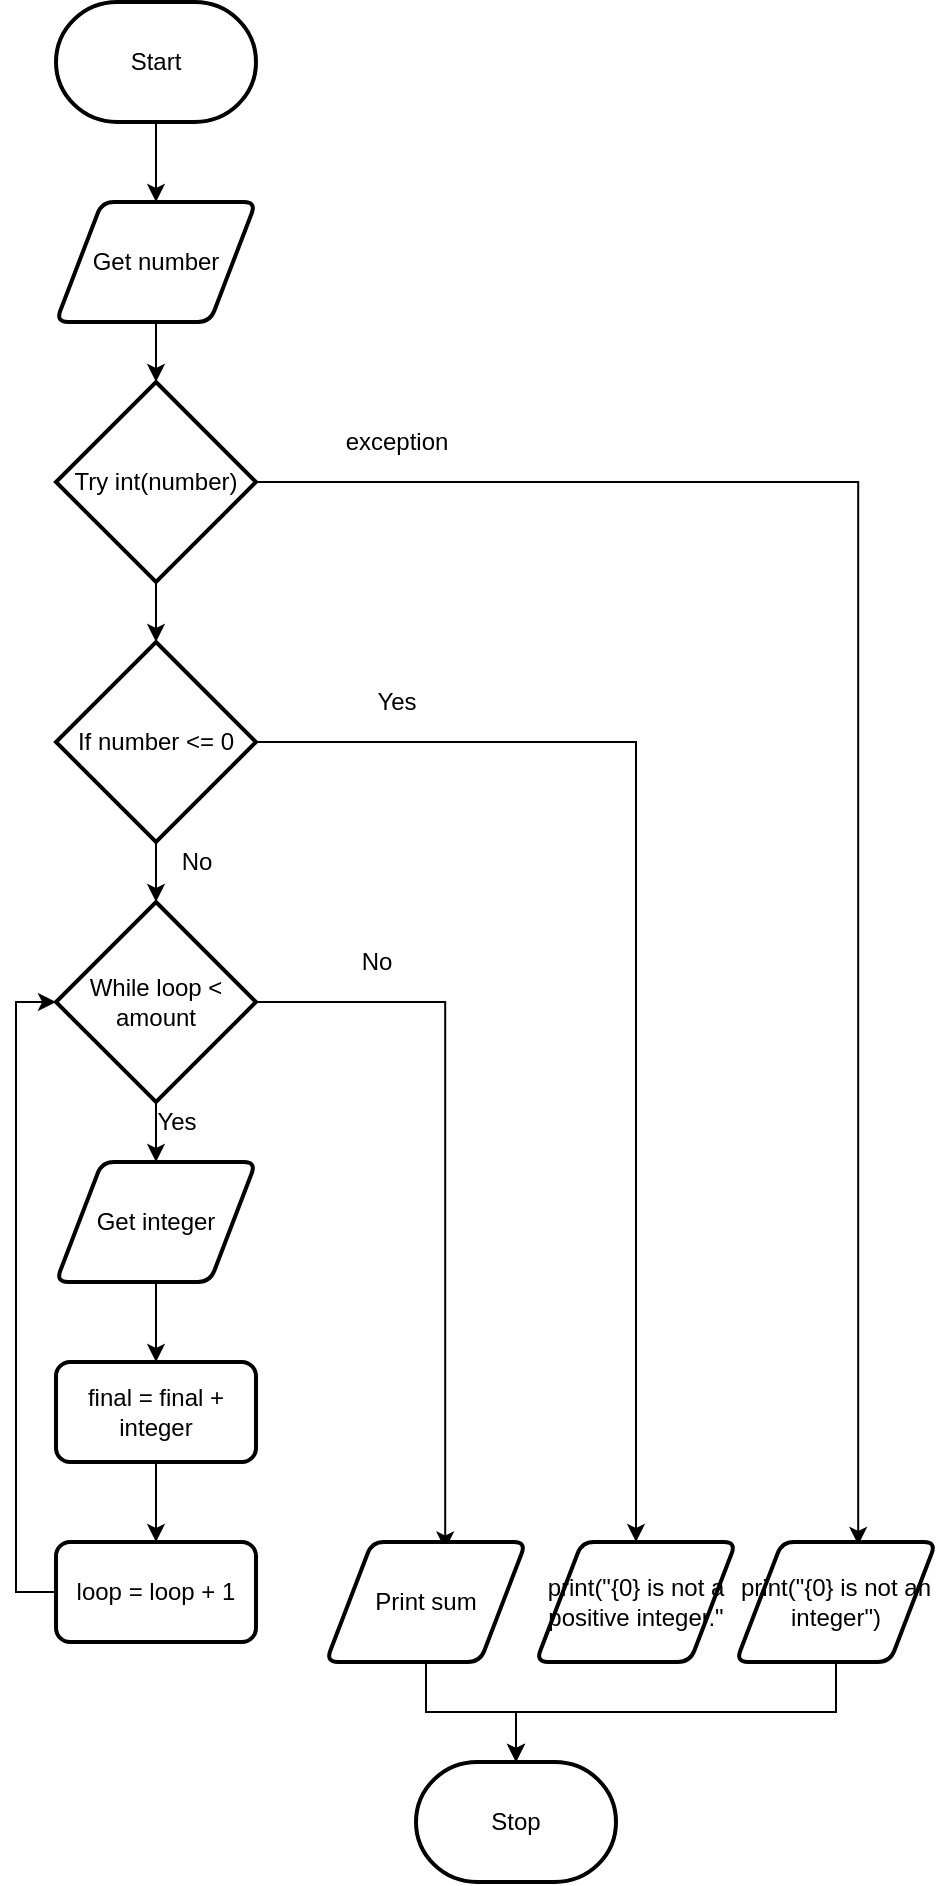 <mxfile version="14.6.13" type="github">
  <diagram id="rT5-BQHX5ByaVIbyvw0x" name="Page-1">
    <mxGraphModel dx="582" dy="383" grid="1" gridSize="10" guides="1" tooltips="1" connect="1" arrows="1" fold="1" page="1" pageScale="1" pageWidth="850" pageHeight="1100" math="0" shadow="0">
      <root>
        <mxCell id="0" />
        <mxCell id="1" parent="0" />
        <mxCell id="V5fMFOsE_IuSaXsJeJAo-2" style="edgeStyle=orthogonalEdgeStyle;rounded=0;orthogonalLoop=1;jettySize=auto;html=1;exitX=0.5;exitY=1;exitDx=0;exitDy=0;exitPerimeter=0;entryX=0.5;entryY=0;entryDx=0;entryDy=0;" edge="1" parent="1" source="D4Q1Ec_3cPqec6CAWiIQ-1" target="D4Q1Ec_3cPqec6CAWiIQ-4">
          <mxGeometry relative="1" as="geometry" />
        </mxCell>
        <mxCell id="D4Q1Ec_3cPqec6CAWiIQ-1" value="Start" style="strokeWidth=2;html=1;shape=mxgraph.flowchart.terminator;whiteSpace=wrap;" parent="1" vertex="1">
          <mxGeometry x="250" y="270" width="100" height="60" as="geometry" />
        </mxCell>
        <mxCell id="D4Q1Ec_3cPqec6CAWiIQ-18" style="edgeStyle=orthogonalEdgeStyle;rounded=0;orthogonalLoop=1;jettySize=auto;html=1;exitX=0.5;exitY=1;exitDx=0;exitDy=0;entryX=0.5;entryY=0;entryDx=0;entryDy=0;entryPerimeter=0;" parent="1" source="D4Q1Ec_3cPqec6CAWiIQ-4" target="D4Q1Ec_3cPqec6CAWiIQ-5" edge="1">
          <mxGeometry relative="1" as="geometry" />
        </mxCell>
        <mxCell id="D4Q1Ec_3cPqec6CAWiIQ-4" value="Get number" style="shape=parallelogram;html=1;strokeWidth=2;perimeter=parallelogramPerimeter;whiteSpace=wrap;rounded=1;arcSize=12;size=0.23;" parent="1" vertex="1">
          <mxGeometry x="250" y="370" width="100" height="60" as="geometry" />
        </mxCell>
        <mxCell id="D4Q1Ec_3cPqec6CAWiIQ-15" style="edgeStyle=orthogonalEdgeStyle;rounded=0;orthogonalLoop=1;jettySize=auto;html=1;exitX=1;exitY=0.5;exitDx=0;exitDy=0;exitPerimeter=0;entryX=0.611;entryY=0.024;entryDx=0;entryDy=0;entryPerimeter=0;" parent="1" source="D4Q1Ec_3cPqec6CAWiIQ-5" target="D4Q1Ec_3cPqec6CAWiIQ-11" edge="1">
          <mxGeometry relative="1" as="geometry" />
        </mxCell>
        <mxCell id="V5fMFOsE_IuSaXsJeJAo-4" style="edgeStyle=orthogonalEdgeStyle;rounded=0;orthogonalLoop=1;jettySize=auto;html=1;exitX=0.5;exitY=1;exitDx=0;exitDy=0;exitPerimeter=0;entryX=0.5;entryY=0;entryDx=0;entryDy=0;entryPerimeter=0;" edge="1" parent="1" source="D4Q1Ec_3cPqec6CAWiIQ-5" target="V5fMFOsE_IuSaXsJeJAo-3">
          <mxGeometry relative="1" as="geometry" />
        </mxCell>
        <mxCell id="D4Q1Ec_3cPqec6CAWiIQ-5" value="Try int(number)" style="strokeWidth=2;html=1;shape=mxgraph.flowchart.decision;whiteSpace=wrap;" parent="1" vertex="1">
          <mxGeometry x="250" y="460" width="100" height="100" as="geometry" />
        </mxCell>
        <mxCell id="D4Q1Ec_3cPqec6CAWiIQ-10" value="Stop" style="strokeWidth=2;html=1;shape=mxgraph.flowchart.terminator;whiteSpace=wrap;" parent="1" vertex="1">
          <mxGeometry x="430" y="1150" width="100" height="60" as="geometry" />
        </mxCell>
        <mxCell id="D4Q1Ec_3cPqec6CAWiIQ-19" style="edgeStyle=orthogonalEdgeStyle;rounded=0;orthogonalLoop=1;jettySize=auto;html=1;exitX=0.5;exitY=1;exitDx=0;exitDy=0;entryX=0.5;entryY=0;entryDx=0;entryDy=0;entryPerimeter=0;" parent="1" source="D4Q1Ec_3cPqec6CAWiIQ-11" target="D4Q1Ec_3cPqec6CAWiIQ-10" edge="1">
          <mxGeometry relative="1" as="geometry" />
        </mxCell>
        <mxCell id="D4Q1Ec_3cPqec6CAWiIQ-11" value="print(&quot;{0} is not an integer&quot;)" style="shape=parallelogram;html=1;strokeWidth=2;perimeter=parallelogramPerimeter;whiteSpace=wrap;rounded=1;arcSize=12;size=0.23;" parent="1" vertex="1">
          <mxGeometry x="590" y="1040" width="100" height="60" as="geometry" />
        </mxCell>
        <mxCell id="Pe_4EaG6ROnoICxzkDIn-1" value="exception" style="text;html=1;align=center;verticalAlign=middle;resizable=0;points=[];autosize=1;strokeColor=none;" parent="1" vertex="1">
          <mxGeometry x="385" y="480" width="70" height="20" as="geometry" />
        </mxCell>
        <mxCell id="V5fMFOsE_IuSaXsJeJAo-10" style="edgeStyle=orthogonalEdgeStyle;rounded=0;orthogonalLoop=1;jettySize=auto;html=1;exitX=0.5;exitY=1;exitDx=0;exitDy=0;exitPerimeter=0;entryX=0.5;entryY=0;entryDx=0;entryDy=0;entryPerimeter=0;" edge="1" parent="1" source="V5fMFOsE_IuSaXsJeJAo-3" target="V5fMFOsE_IuSaXsJeJAo-5">
          <mxGeometry relative="1" as="geometry" />
        </mxCell>
        <mxCell id="V5fMFOsE_IuSaXsJeJAo-18" style="edgeStyle=orthogonalEdgeStyle;rounded=0;orthogonalLoop=1;jettySize=auto;html=1;exitX=1;exitY=0.5;exitDx=0;exitDy=0;exitPerimeter=0;entryX=0.5;entryY=0;entryDx=0;entryDy=0;" edge="1" parent="1" source="V5fMFOsE_IuSaXsJeJAo-3" target="V5fMFOsE_IuSaXsJeJAo-17">
          <mxGeometry relative="1" as="geometry" />
        </mxCell>
        <mxCell id="V5fMFOsE_IuSaXsJeJAo-3" value="If number &amp;lt;= 0" style="strokeWidth=2;html=1;shape=mxgraph.flowchart.decision;whiteSpace=wrap;" vertex="1" parent="1">
          <mxGeometry x="250" y="590" width="100" height="100" as="geometry" />
        </mxCell>
        <mxCell id="V5fMFOsE_IuSaXsJeJAo-11" style="edgeStyle=orthogonalEdgeStyle;rounded=0;orthogonalLoop=1;jettySize=auto;html=1;exitX=0.5;exitY=1;exitDx=0;exitDy=0;exitPerimeter=0;entryX=0.5;entryY=0;entryDx=0;entryDy=0;" edge="1" parent="1" source="V5fMFOsE_IuSaXsJeJAo-5" target="V5fMFOsE_IuSaXsJeJAo-6">
          <mxGeometry relative="1" as="geometry" />
        </mxCell>
        <mxCell id="V5fMFOsE_IuSaXsJeJAo-15" style="edgeStyle=orthogonalEdgeStyle;rounded=0;orthogonalLoop=1;jettySize=auto;html=1;exitX=1;exitY=0.5;exitDx=0;exitDy=0;exitPerimeter=0;entryX=0.596;entryY=0.062;entryDx=0;entryDy=0;entryPerimeter=0;" edge="1" parent="1" source="V5fMFOsE_IuSaXsJeJAo-5" target="V5fMFOsE_IuSaXsJeJAo-9">
          <mxGeometry relative="1" as="geometry" />
        </mxCell>
        <mxCell id="V5fMFOsE_IuSaXsJeJAo-5" value="While loop &amp;lt; amount" style="strokeWidth=2;html=1;shape=mxgraph.flowchart.decision;whiteSpace=wrap;" vertex="1" parent="1">
          <mxGeometry x="250" y="720" width="100" height="100" as="geometry" />
        </mxCell>
        <mxCell id="V5fMFOsE_IuSaXsJeJAo-12" style="edgeStyle=orthogonalEdgeStyle;rounded=0;orthogonalLoop=1;jettySize=auto;html=1;exitX=0.5;exitY=1;exitDx=0;exitDy=0;entryX=0.5;entryY=0;entryDx=0;entryDy=0;" edge="1" parent="1" source="V5fMFOsE_IuSaXsJeJAo-6" target="V5fMFOsE_IuSaXsJeJAo-7">
          <mxGeometry relative="1" as="geometry" />
        </mxCell>
        <mxCell id="V5fMFOsE_IuSaXsJeJAo-6" value="Get integer" style="shape=parallelogram;html=1;strokeWidth=2;perimeter=parallelogramPerimeter;whiteSpace=wrap;rounded=1;arcSize=12;size=0.23;" vertex="1" parent="1">
          <mxGeometry x="250" y="850" width="100" height="60" as="geometry" />
        </mxCell>
        <mxCell id="V5fMFOsE_IuSaXsJeJAo-13" style="edgeStyle=orthogonalEdgeStyle;rounded=0;orthogonalLoop=1;jettySize=auto;html=1;exitX=0.5;exitY=1;exitDx=0;exitDy=0;entryX=0.5;entryY=0;entryDx=0;entryDy=0;" edge="1" parent="1" source="V5fMFOsE_IuSaXsJeJAo-7" target="V5fMFOsE_IuSaXsJeJAo-8">
          <mxGeometry relative="1" as="geometry" />
        </mxCell>
        <mxCell id="V5fMFOsE_IuSaXsJeJAo-7" value="final = final + integer" style="rounded=1;whiteSpace=wrap;html=1;absoluteArcSize=1;arcSize=14;strokeWidth=2;" vertex="1" parent="1">
          <mxGeometry x="250" y="950" width="100" height="50" as="geometry" />
        </mxCell>
        <mxCell id="V5fMFOsE_IuSaXsJeJAo-14" style="edgeStyle=orthogonalEdgeStyle;rounded=0;orthogonalLoop=1;jettySize=auto;html=1;exitX=0;exitY=0.5;exitDx=0;exitDy=0;entryX=0;entryY=0.5;entryDx=0;entryDy=0;entryPerimeter=0;" edge="1" parent="1" source="V5fMFOsE_IuSaXsJeJAo-8" target="V5fMFOsE_IuSaXsJeJAo-5">
          <mxGeometry relative="1" as="geometry" />
        </mxCell>
        <mxCell id="V5fMFOsE_IuSaXsJeJAo-8" value="loop = loop + 1" style="rounded=1;whiteSpace=wrap;html=1;absoluteArcSize=1;arcSize=14;strokeWidth=2;" vertex="1" parent="1">
          <mxGeometry x="250" y="1040" width="100" height="50" as="geometry" />
        </mxCell>
        <mxCell id="V5fMFOsE_IuSaXsJeJAo-16" style="edgeStyle=orthogonalEdgeStyle;rounded=0;orthogonalLoop=1;jettySize=auto;html=1;exitX=0.5;exitY=1;exitDx=0;exitDy=0;entryX=0.5;entryY=0;entryDx=0;entryDy=0;entryPerimeter=0;" edge="1" parent="1" source="V5fMFOsE_IuSaXsJeJAo-9" target="D4Q1Ec_3cPqec6CAWiIQ-10">
          <mxGeometry relative="1" as="geometry" />
        </mxCell>
        <mxCell id="V5fMFOsE_IuSaXsJeJAo-9" value="Print sum" style="shape=parallelogram;html=1;strokeWidth=2;perimeter=parallelogramPerimeter;whiteSpace=wrap;rounded=1;arcSize=12;size=0.23;" vertex="1" parent="1">
          <mxGeometry x="385" y="1040" width="100" height="60" as="geometry" />
        </mxCell>
        <mxCell id="V5fMFOsE_IuSaXsJeJAo-17" value="print(&quot;{0} is not a positive integer.&quot;" style="shape=parallelogram;html=1;strokeWidth=2;perimeter=parallelogramPerimeter;whiteSpace=wrap;rounded=1;arcSize=12;size=0.23;" vertex="1" parent="1">
          <mxGeometry x="490" y="1040" width="100" height="60" as="geometry" />
        </mxCell>
        <mxCell id="V5fMFOsE_IuSaXsJeJAo-19" value="Yes" style="text;html=1;align=center;verticalAlign=middle;resizable=0;points=[];autosize=1;strokeColor=none;" vertex="1" parent="1">
          <mxGeometry x="400" y="610" width="40" height="20" as="geometry" />
        </mxCell>
        <mxCell id="V5fMFOsE_IuSaXsJeJAo-20" value="No" style="text;html=1;align=center;verticalAlign=middle;resizable=0;points=[];autosize=1;strokeColor=none;" vertex="1" parent="1">
          <mxGeometry x="305" y="690" width="30" height="20" as="geometry" />
        </mxCell>
        <mxCell id="V5fMFOsE_IuSaXsJeJAo-21" value="No" style="text;html=1;align=center;verticalAlign=middle;resizable=0;points=[];autosize=1;strokeColor=none;" vertex="1" parent="1">
          <mxGeometry x="395" y="740" width="30" height="20" as="geometry" />
        </mxCell>
        <mxCell id="V5fMFOsE_IuSaXsJeJAo-22" value="Yes" style="text;html=1;align=center;verticalAlign=middle;resizable=0;points=[];autosize=1;strokeColor=none;" vertex="1" parent="1">
          <mxGeometry x="290" y="820" width="40" height="20" as="geometry" />
        </mxCell>
      </root>
    </mxGraphModel>
  </diagram>
</mxfile>
